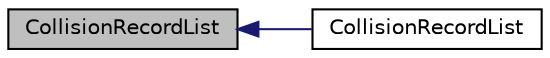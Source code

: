 digraph "CollisionRecordList"
{
  bgcolor="transparent";
  edge [fontname="Helvetica",fontsize="10",labelfontname="Helvetica",labelfontsize="10"];
  node [fontname="Helvetica",fontsize="10",shape=record];
  rankdir="LR";
  Node1 [label="CollisionRecordList",height=0.2,width=0.4,color="black", fillcolor="grey75", style="filled", fontcolor="black"];
  Node1 -> Node2 [dir="back",color="midnightblue",fontsize="10",style="solid",fontname="Helvetica"];
  Node2 [label="CollisionRecordList",height=0.2,width=0.4,color="black",URL="$a00306.html#aa92b12c12e45b963dffa2a583e99fef6",tooltip="Construct from Istream. "];
}
